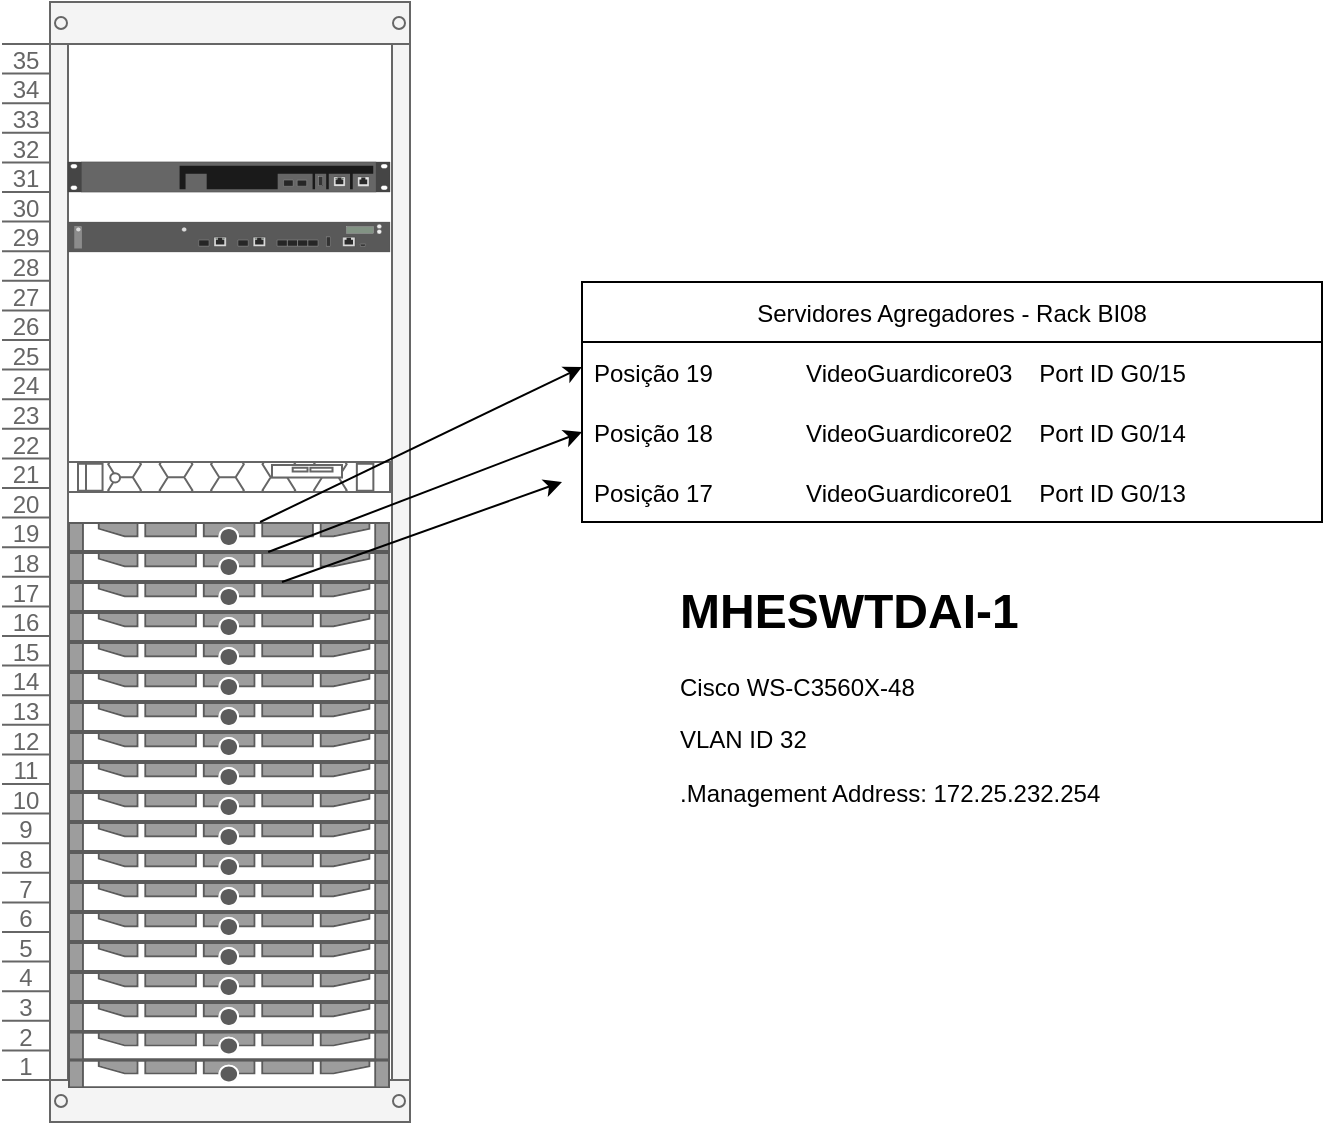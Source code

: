 <mxfile version="20.3.3" type="github">
  <diagram id="B21st1OlzCJdoa5PMOJx" name="Page-1">
    <mxGraphModel dx="942" dy="572" grid="1" gridSize="10" guides="1" tooltips="1" connect="1" arrows="1" fold="1" page="1" pageScale="1" pageWidth="827" pageHeight="1169" math="0" shadow="0">
      <root>
        <mxCell id="0" />
        <mxCell id="1" parent="0" />
        <mxCell id="Z4-qC2GuYI4bvP1Sg_5x-27" value="" style="strokeColor=#666666;html=1;verticalLabelPosition=bottom;labelBackgroundColor=#ffffff;verticalAlign=top;outlineConnect=0;shadow=0;dashed=0;shape=mxgraph.rackGeneral.rackCabinet;fillColor2=#f4f4f4;container=1;collapsible=0;childLayout=rack;allowGaps=1;marginLeft=33;marginRight=9;marginTop=21;marginBottom=22;textColor=#666666;numDisp=descend;unitNum=35;autosize=1;metaEdit=0;" parent="1" vertex="1">
          <mxGeometry x="80" y="160" width="203" height="571" as="geometry" />
        </mxCell>
        <mxCell id="Z4-qC2GuYI4bvP1Sg_5x-28" value="" style="html=1;verticalLabelPosition=bottom;verticalAlign=top;outlineConnect=0;shadow=0;dashed=0;shape=mxgraph.rack.hpe_aruba.gateways_controllers.aruba_mobility_master_5k_front;" parent="Z4-qC2GuYI4bvP1Sg_5x-27" vertex="1">
          <mxGeometry x="33" y="80" width="161" height="15" as="geometry" />
        </mxCell>
        <mxCell id="Z4-qC2GuYI4bvP1Sg_5x-29" value="" style="html=1;verticalLabelPosition=bottom;verticalAlign=top;outlineConnect=0;shadow=0;dashed=0;shape=mxgraph.rack.hpe_aruba.gateways_controllers.aruba_7210_mobility_controller_front;" parent="Z4-qC2GuYI4bvP1Sg_5x-27" vertex="1">
          <mxGeometry x="33" y="110" width="161" height="15" as="geometry" />
        </mxCell>
        <mxCell id="Z4-qC2GuYI4bvP1Sg_5x-30" value="" style="strokeColor=#666666;html=1;labelPosition=right;align=left;spacingLeft=15;shadow=0;dashed=0;outlineConnect=0;shape=mxgraph.rack.dell.poweredge_r6525;" parent="Z4-qC2GuYI4bvP1Sg_5x-27" vertex="1">
          <mxGeometry x="33" y="230" width="161" height="15" as="geometry" />
        </mxCell>
        <mxCell id="Z4-qC2GuYI4bvP1Sg_5x-31" value="" style="strokeColor=#666666;html=1;labelPosition=right;align=left;spacingLeft=15;shadow=0;dashed=0;outlineConnect=0;shape=mxgraph.rack.dell.poweredge_630;" parent="Z4-qC2GuYI4bvP1Sg_5x-27" vertex="1">
          <mxGeometry x="33" y="260" width="161" height="15" as="geometry" />
        </mxCell>
        <mxCell id="Z4-qC2GuYI4bvP1Sg_5x-32" value="" style="strokeColor=#666666;html=1;labelPosition=right;align=left;spacingLeft=15;shadow=0;dashed=0;outlineConnect=0;shape=mxgraph.rack.dell.poweredge_630;" parent="Z4-qC2GuYI4bvP1Sg_5x-27" vertex="1">
          <mxGeometry x="33" y="275" width="161" height="15" as="geometry" />
        </mxCell>
        <mxCell id="Z4-qC2GuYI4bvP1Sg_5x-33" value="" style="strokeColor=#666666;html=1;labelPosition=right;align=left;spacingLeft=15;shadow=0;dashed=0;outlineConnect=0;shape=mxgraph.rack.dell.poweredge_630;" parent="Z4-qC2GuYI4bvP1Sg_5x-27" vertex="1">
          <mxGeometry x="33" y="290" width="161" height="15" as="geometry" />
        </mxCell>
        <mxCell id="Z4-qC2GuYI4bvP1Sg_5x-34" value="" style="strokeColor=#666666;html=1;labelPosition=right;align=left;spacingLeft=15;shadow=0;dashed=0;outlineConnect=0;shape=mxgraph.rack.dell.poweredge_630;" parent="Z4-qC2GuYI4bvP1Sg_5x-27" vertex="1">
          <mxGeometry x="33" y="305" width="161" height="15" as="geometry" />
        </mxCell>
        <mxCell id="Z4-qC2GuYI4bvP1Sg_5x-35" value="" style="strokeColor=#666666;html=1;labelPosition=right;align=left;spacingLeft=15;shadow=0;dashed=0;outlineConnect=0;shape=mxgraph.rack.dell.poweredge_630;" parent="Z4-qC2GuYI4bvP1Sg_5x-27" vertex="1">
          <mxGeometry x="33" y="320" width="161" height="15" as="geometry" />
        </mxCell>
        <mxCell id="Z4-qC2GuYI4bvP1Sg_5x-36" value="" style="strokeColor=#666666;html=1;labelPosition=right;align=left;spacingLeft=15;shadow=0;dashed=0;outlineConnect=0;shape=mxgraph.rack.dell.poweredge_630;" parent="Z4-qC2GuYI4bvP1Sg_5x-27" vertex="1">
          <mxGeometry x="33" y="335" width="161" height="15" as="geometry" />
        </mxCell>
        <mxCell id="Z4-qC2GuYI4bvP1Sg_5x-37" value="" style="strokeColor=#666666;html=1;labelPosition=right;align=left;spacingLeft=15;shadow=0;dashed=0;outlineConnect=0;shape=mxgraph.rack.dell.poweredge_630;" parent="Z4-qC2GuYI4bvP1Sg_5x-27" vertex="1">
          <mxGeometry x="33" y="350" width="161" height="15" as="geometry" />
        </mxCell>
        <mxCell id="Z4-qC2GuYI4bvP1Sg_5x-38" value="" style="strokeColor=#666666;html=1;labelPosition=right;align=left;spacingLeft=15;shadow=0;dashed=0;outlineConnect=0;shape=mxgraph.rack.dell.poweredge_630;" parent="Z4-qC2GuYI4bvP1Sg_5x-27" vertex="1">
          <mxGeometry x="33" y="365" width="161" height="15" as="geometry" />
        </mxCell>
        <mxCell id="Z4-qC2GuYI4bvP1Sg_5x-39" value="" style="strokeColor=#666666;html=1;labelPosition=right;align=left;spacingLeft=15;shadow=0;dashed=0;outlineConnect=0;shape=mxgraph.rack.dell.poweredge_630;" parent="Z4-qC2GuYI4bvP1Sg_5x-27" vertex="1">
          <mxGeometry x="33" y="380" width="161" height="15" as="geometry" />
        </mxCell>
        <mxCell id="Z4-qC2GuYI4bvP1Sg_5x-40" value="" style="strokeColor=#666666;html=1;labelPosition=right;align=left;spacingLeft=15;shadow=0;dashed=0;outlineConnect=0;shape=mxgraph.rack.dell.poweredge_630;" parent="Z4-qC2GuYI4bvP1Sg_5x-27" vertex="1">
          <mxGeometry x="33" y="395" width="161" height="15" as="geometry" />
        </mxCell>
        <mxCell id="Z4-qC2GuYI4bvP1Sg_5x-41" value="" style="strokeColor=#666666;html=1;labelPosition=right;align=left;spacingLeft=15;shadow=0;dashed=0;outlineConnect=0;shape=mxgraph.rack.dell.poweredge_630;" parent="Z4-qC2GuYI4bvP1Sg_5x-27" vertex="1">
          <mxGeometry x="33" y="410" width="161" height="15" as="geometry" />
        </mxCell>
        <mxCell id="Z4-qC2GuYI4bvP1Sg_5x-42" value="" style="strokeColor=#666666;html=1;labelPosition=right;align=left;spacingLeft=15;shadow=0;dashed=0;outlineConnect=0;shape=mxgraph.rack.dell.poweredge_630;" parent="Z4-qC2GuYI4bvP1Sg_5x-27" vertex="1">
          <mxGeometry x="33" y="425" width="161" height="15" as="geometry" />
        </mxCell>
        <mxCell id="Z4-qC2GuYI4bvP1Sg_5x-43" value="" style="strokeColor=#666666;html=1;labelPosition=right;align=left;spacingLeft=15;shadow=0;dashed=0;outlineConnect=0;shape=mxgraph.rack.dell.poweredge_630;" parent="Z4-qC2GuYI4bvP1Sg_5x-27" vertex="1">
          <mxGeometry x="33" y="440" width="161" height="15" as="geometry" />
        </mxCell>
        <mxCell id="Z4-qC2GuYI4bvP1Sg_5x-44" value="" style="strokeColor=#666666;html=1;labelPosition=right;align=left;spacingLeft=15;shadow=0;dashed=0;outlineConnect=0;shape=mxgraph.rack.dell.poweredge_630;" parent="Z4-qC2GuYI4bvP1Sg_5x-27" vertex="1">
          <mxGeometry x="33" y="455" width="161" height="15" as="geometry" />
        </mxCell>
        <mxCell id="Z4-qC2GuYI4bvP1Sg_5x-45" value="" style="strokeColor=#666666;html=1;labelPosition=right;align=left;spacingLeft=15;shadow=0;dashed=0;outlineConnect=0;shape=mxgraph.rack.dell.poweredge_630;" parent="Z4-qC2GuYI4bvP1Sg_5x-27" vertex="1">
          <mxGeometry x="33" y="470" width="161" height="15" as="geometry" />
        </mxCell>
        <mxCell id="Z4-qC2GuYI4bvP1Sg_5x-46" value="" style="strokeColor=#666666;html=1;labelPosition=right;align=left;spacingLeft=15;shadow=0;dashed=0;outlineConnect=0;shape=mxgraph.rack.dell.poweredge_630;" parent="Z4-qC2GuYI4bvP1Sg_5x-27" vertex="1">
          <mxGeometry x="33" y="485" width="161" height="15" as="geometry" />
        </mxCell>
        <mxCell id="Z4-qC2GuYI4bvP1Sg_5x-47" value="" style="strokeColor=#666666;html=1;labelPosition=right;align=left;spacingLeft=15;shadow=0;dashed=0;outlineConnect=0;shape=mxgraph.rack.dell.poweredge_630;" parent="Z4-qC2GuYI4bvP1Sg_5x-27" vertex="1">
          <mxGeometry x="33" y="500" width="161" height="15" as="geometry" />
        </mxCell>
        <mxCell id="Z4-qC2GuYI4bvP1Sg_5x-48" value="" style="strokeColor=#666666;html=1;labelPosition=right;align=left;spacingLeft=15;shadow=0;dashed=0;outlineConnect=0;shape=mxgraph.rack.dell.poweredge_630;" parent="Z4-qC2GuYI4bvP1Sg_5x-27" vertex="1">
          <mxGeometry x="33" y="515" width="161" height="14" as="geometry" />
        </mxCell>
        <mxCell id="Z4-qC2GuYI4bvP1Sg_5x-49" value="" style="strokeColor=#666666;html=1;labelPosition=right;align=left;spacingLeft=15;shadow=0;dashed=0;outlineConnect=0;shape=mxgraph.rack.dell.poweredge_630;" parent="Z4-qC2GuYI4bvP1Sg_5x-27" vertex="1">
          <mxGeometry x="33" y="529" width="161" height="14" as="geometry" />
        </mxCell>
        <mxCell id="CyjPvvP1uB9OOsuZflfx-2" value="Servidores Agregadores - Rack BI08" style="swimlane;fontStyle=0;childLayout=stackLayout;horizontal=1;startSize=30;horizontalStack=0;resizeParent=1;resizeParentMax=0;resizeLast=0;collapsible=1;marginBottom=0;" parent="1" vertex="1">
          <mxGeometry x="370" y="300" width="370" height="120" as="geometry" />
        </mxCell>
        <mxCell id="CyjPvvP1uB9OOsuZflfx-3" value="Posição 19              VideoGuardicore03    Port ID G0/15" style="text;strokeColor=none;fillColor=none;align=left;verticalAlign=middle;spacingLeft=4;spacingRight=4;overflow=hidden;points=[[0,0.5],[1,0.5]];portConstraint=eastwest;rotatable=0;" parent="CyjPvvP1uB9OOsuZflfx-2" vertex="1">
          <mxGeometry y="30" width="370" height="30" as="geometry" />
        </mxCell>
        <mxCell id="CyjPvvP1uB9OOsuZflfx-4" value="Posição 18              VideoGuardicore02    Port ID G0/14" style="text;strokeColor=none;fillColor=none;align=left;verticalAlign=middle;spacingLeft=4;spacingRight=4;overflow=hidden;points=[[0,0.5],[1,0.5]];portConstraint=eastwest;rotatable=0;" parent="CyjPvvP1uB9OOsuZflfx-2" vertex="1">
          <mxGeometry y="60" width="370" height="30" as="geometry" />
        </mxCell>
        <mxCell id="CyjPvvP1uB9OOsuZflfx-5" value="Posição 17              VideoGuardicore01    Port ID G0/13   " style="text;strokeColor=none;fillColor=none;align=left;verticalAlign=middle;spacingLeft=4;spacingRight=4;overflow=hidden;points=[[0,0.5],[1,0.5]];portConstraint=eastwest;rotatable=0;" parent="CyjPvvP1uB9OOsuZflfx-2" vertex="1">
          <mxGeometry y="90" width="370" height="30" as="geometry" />
        </mxCell>
        <mxCell id="52c87ZB7NvmEXNcvV0-y-5" value="" style="endArrow=classic;html=1;rounded=0;" edge="1" parent="1">
          <mxGeometry width="50" height="50" relative="1" as="geometry">
            <mxPoint x="220" y="450" as="sourcePoint" />
            <mxPoint x="360" y="400" as="targetPoint" />
          </mxGeometry>
        </mxCell>
        <mxCell id="52c87ZB7NvmEXNcvV0-y-6" value="" style="endArrow=classic;html=1;rounded=0;entryX=0;entryY=0.5;entryDx=0;entryDy=0;" edge="1" parent="1" source="Z4-qC2GuYI4bvP1Sg_5x-32" target="CyjPvvP1uB9OOsuZflfx-4">
          <mxGeometry width="50" height="50" relative="1" as="geometry">
            <mxPoint x="260" y="442.5" as="sourcePoint" />
            <mxPoint x="350" y="370" as="targetPoint" />
          </mxGeometry>
        </mxCell>
        <mxCell id="52c87ZB7NvmEXNcvV0-y-4" value="" style="endArrow=classic;html=1;rounded=0;" edge="1" parent="1" source="Z4-qC2GuYI4bvP1Sg_5x-31">
          <mxGeometry width="50" height="50" relative="1" as="geometry">
            <mxPoint x="270" y="435" as="sourcePoint" />
            <mxPoint x="370" y="342.5" as="targetPoint" />
          </mxGeometry>
        </mxCell>
        <mxCell id="52c87ZB7NvmEXNcvV0-y-9" value="&lt;h1&gt;MHESWTDAI-1&lt;/h1&gt;&lt;p&gt;Cisco WS-C3560X-48&lt;/p&gt;&lt;p&gt;VLAN ID 32&lt;/p&gt;&lt;p&gt;.Management Address: 172.25.232.254&lt;br&gt;&lt;/p&gt;" style="text;html=1;strokeColor=none;fillColor=none;spacing=5;spacingTop=-20;whiteSpace=wrap;overflow=hidden;rounded=0;" vertex="1" parent="1">
          <mxGeometry x="414" y="445" width="310" height="140" as="geometry" />
        </mxCell>
      </root>
    </mxGraphModel>
  </diagram>
</mxfile>
